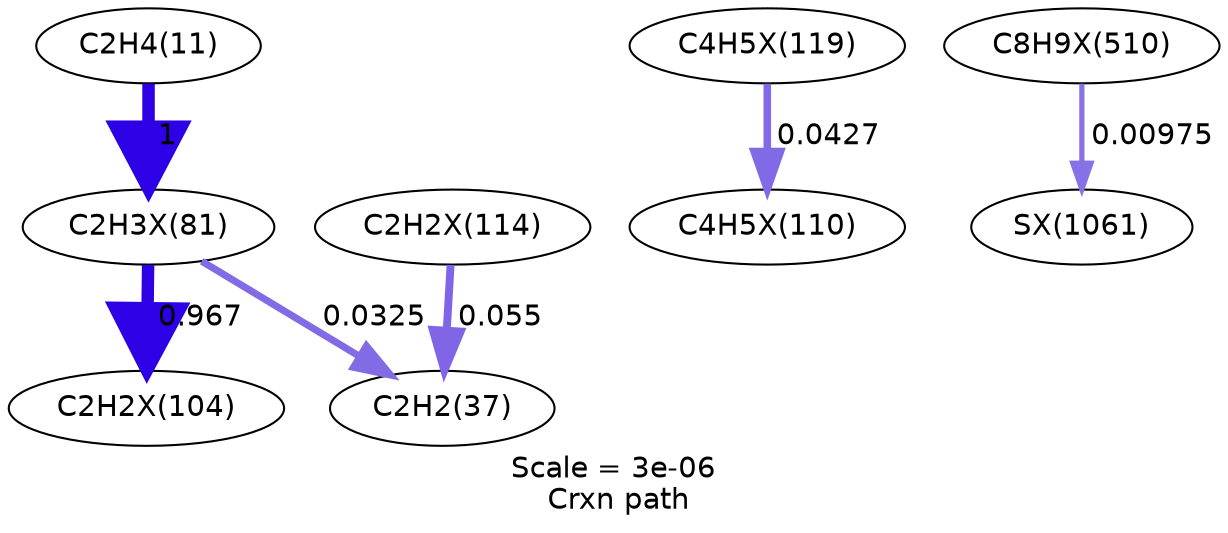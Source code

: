 digraph reaction_paths {
center=1;
s12 -> s26[fontname="Helvetica", style="setlinewidth(6)", arrowsize=3, color="0.7, 1.5, 0.9"
, label=" 1"];
s26 -> s28[fontname="Helvetica", style="setlinewidth(5.97)", arrowsize=2.99, color="0.7, 1.47, 0.9"
, label=" 0.967"];
s26 -> s13[fontname="Helvetica", style="setlinewidth(3.41)", arrowsize=1.71, color="0.7, 0.532, 0.9"
, label=" 0.0325"];
s31 -> s13[fontname="Helvetica", style="setlinewidth(3.81)", arrowsize=1.91, color="0.7, 0.555, 0.9"
, label=" 0.055"];
s32 -> s29[fontname="Helvetica", style="setlinewidth(3.62)", arrowsize=1.81, color="0.7, 0.543, 0.9"
, label=" 0.0427"];
s45 -> s51[fontname="Helvetica", style="setlinewidth(2.5)", arrowsize=1.25, color="0.7, 0.51, 0.9"
, label=" 0.00975"];
s12 [ fontname="Helvetica", label="C2H4(11)"];
s13 [ fontname="Helvetica", label="C2H2(37)"];
s26 [ fontname="Helvetica", label="C2H3X(81)"];
s28 [ fontname="Helvetica", label="C2H2X(104)"];
s29 [ fontname="Helvetica", label="C4H5X(110)"];
s31 [ fontname="Helvetica", label="C2H2X(114)"];
s32 [ fontname="Helvetica", label="C4H5X(119)"];
s45 [ fontname="Helvetica", label="C8H9X(510)"];
s51 [ fontname="Helvetica", label="SX(1061)"];
 label = "Scale = 3e-06\l Crxn path";
 fontname = "Helvetica";
}
